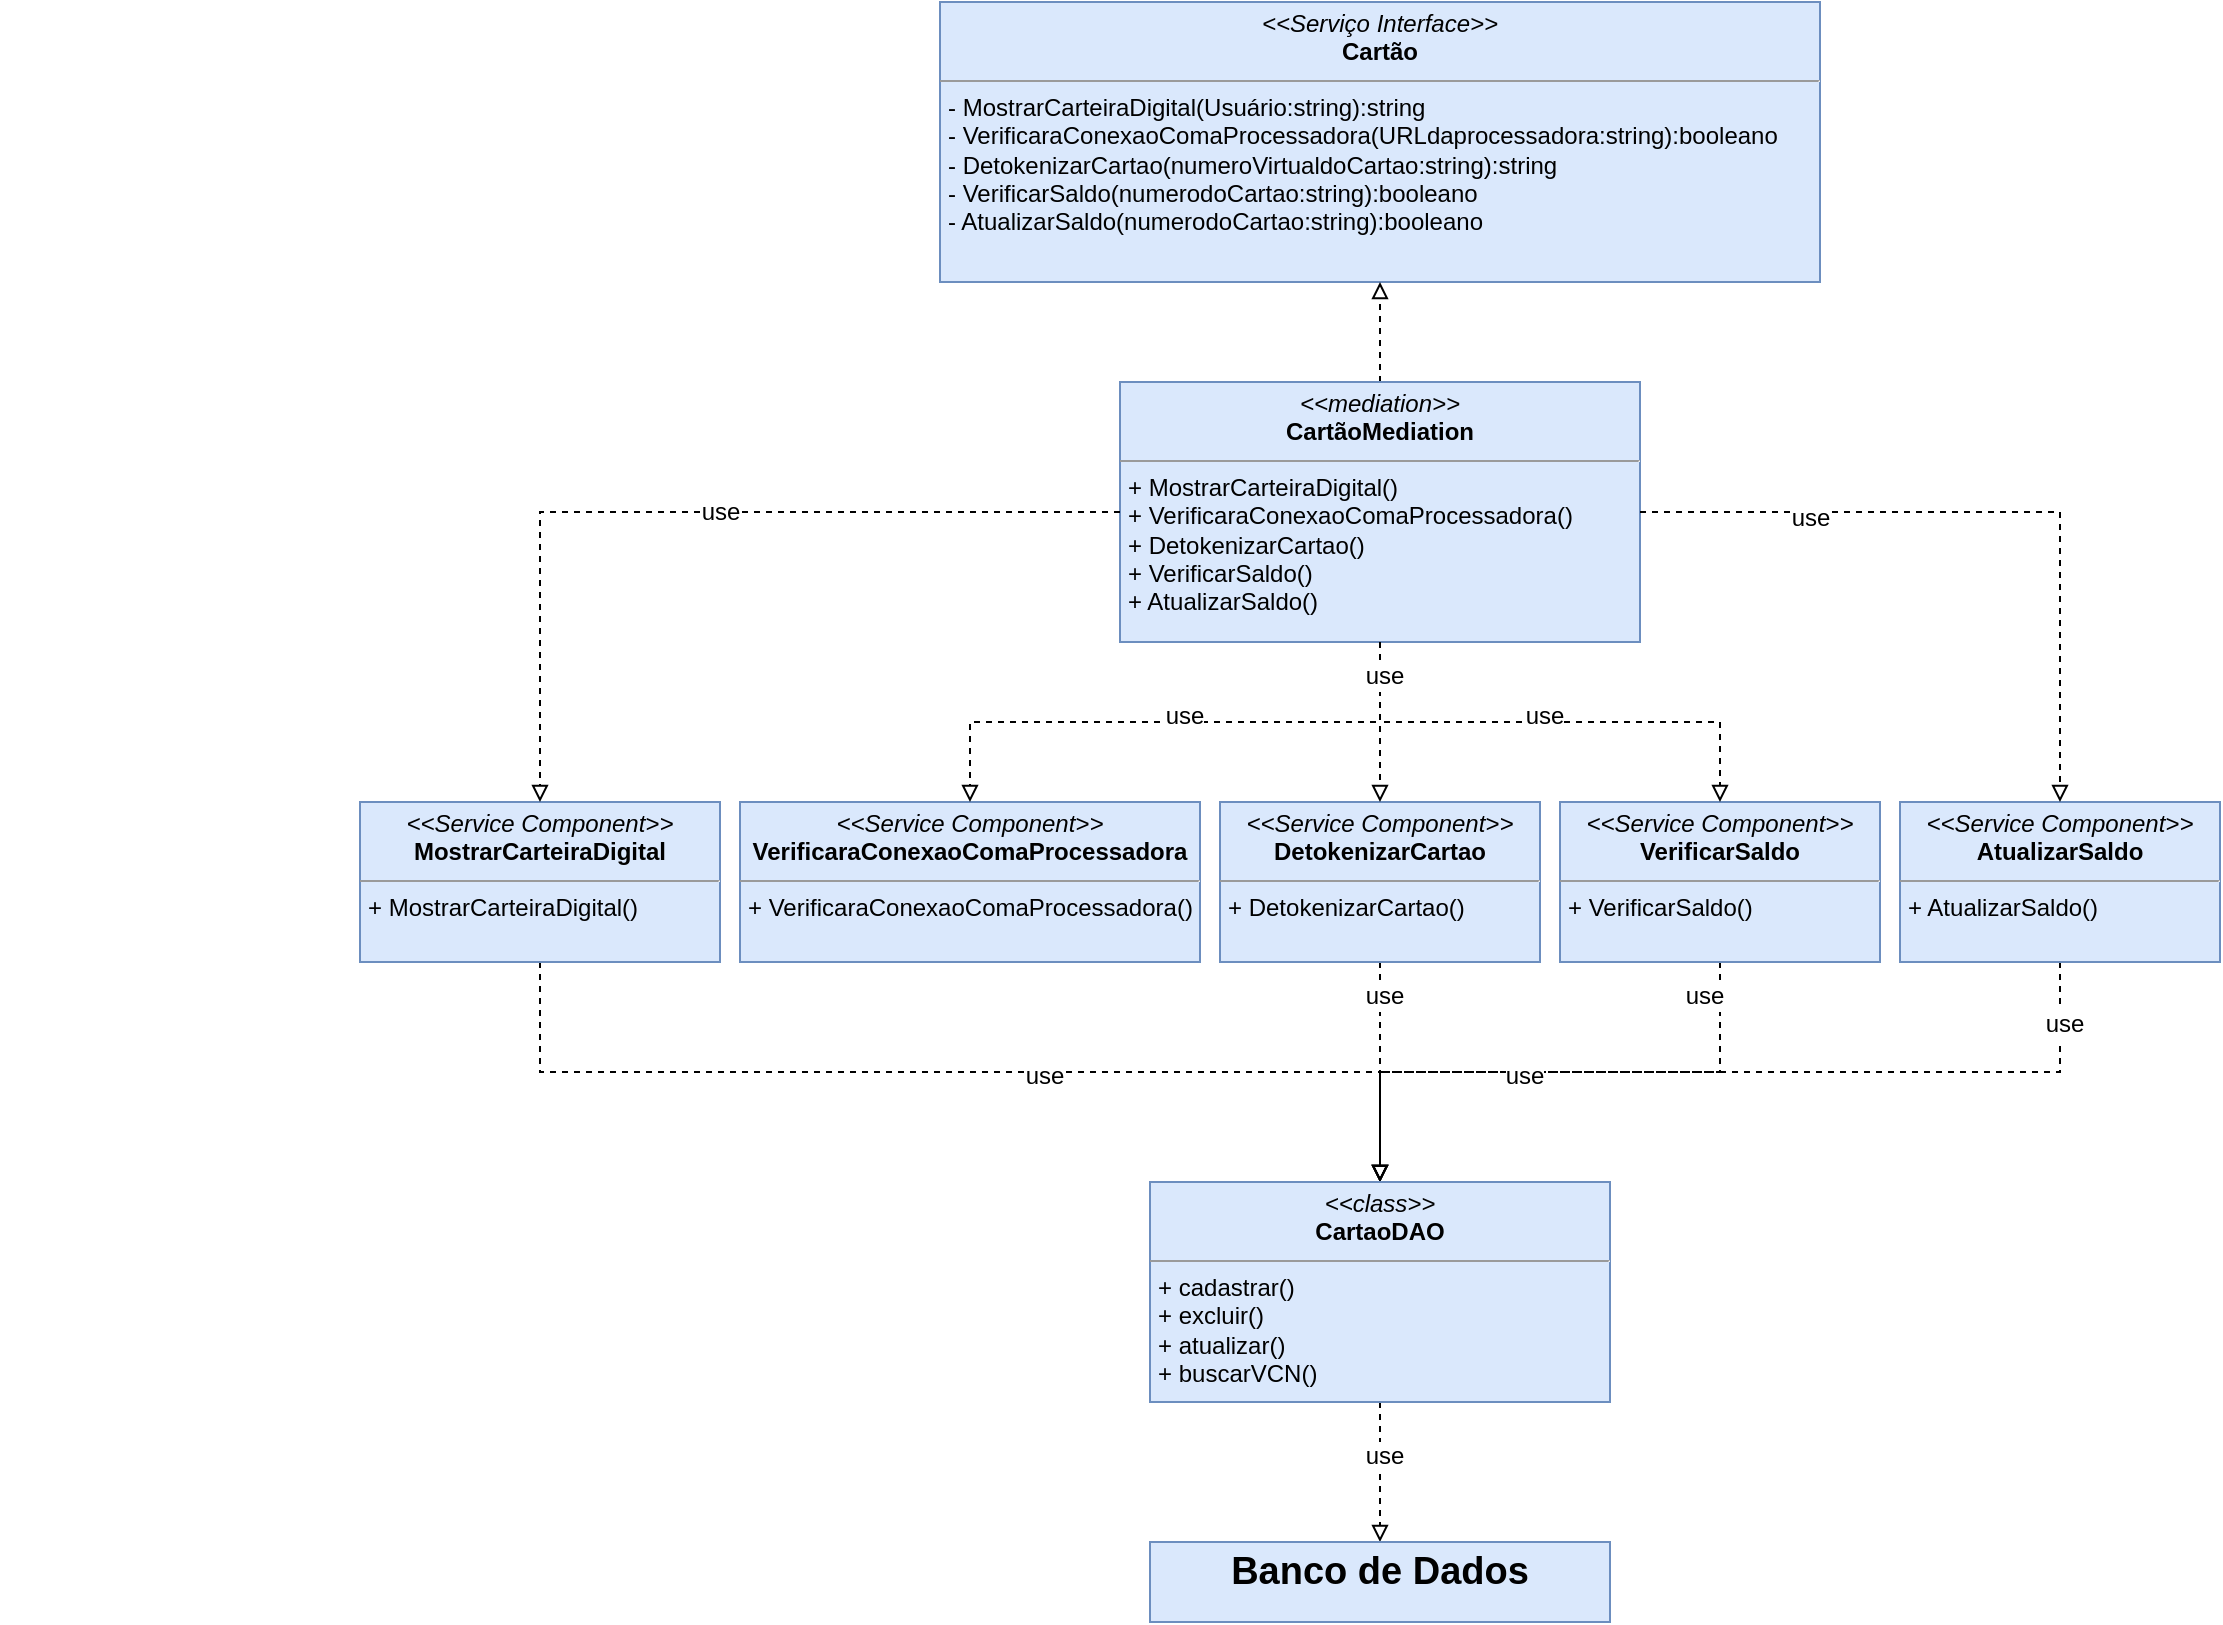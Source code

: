 <mxfile version="12.0.2" type="device" pages="1"><diagram id="5YaGn-QXK9n-1tK4ZP4o" name="Page-1"><mxGraphModel dx="2031" dy="1064" grid="1" gridSize="10" guides="1" tooltips="1" connect="1" arrows="1" fold="1" page="1" pageScale="1" pageWidth="827" pageHeight="1169" math="0" shadow="0"><root><mxCell id="0"/><mxCell id="1" parent="0"/><mxCell id="y5171uk85RbGQpOoXqor-14" value="&lt;p style=&quot;margin: 0px ; margin-top: 4px ; text-align: center&quot;&gt;&lt;i&gt;&amp;lt;&amp;lt;Serviço Interface&amp;gt;&amp;gt;&lt;/i&gt;&lt;br&gt;&lt;b&gt;Cartão&lt;/b&gt;&lt;/p&gt;&lt;hr size=&quot;1&quot;&gt;&lt;p style=&quot;margin: 0px ; margin-left: 4px&quot;&gt;- MostrarCarteiraDigital(Usuário:string):string&lt;/p&gt;&lt;p style=&quot;margin: 0px ; margin-left: 4px&quot;&gt;- VerificaraConexaoComaProcessadora(URLdaprocessadora:string):booleano&lt;/p&gt;&lt;p style=&quot;margin: 0px ; margin-left: 4px&quot;&gt;- DetokenizarCartao(numeroVirtualdoCartao:string):string&lt;/p&gt;&lt;p style=&quot;margin: 0px ; margin-left: 4px&quot;&gt;- VerificarSaldo(numerodoCartao:string):booleano&lt;/p&gt;&lt;p style=&quot;margin: 0px ; margin-left: 4px&quot;&gt;- AtualizarSaldo(numerodoCartao:string):booleano&lt;/p&gt;&lt;p style=&quot;margin: 0px ; margin-left: 4px&quot;&gt;&lt;br&gt;&lt;/p&gt;&lt;p style=&quot;margin: 0px ; margin-left: 4px&quot;&gt;&lt;br&gt;&lt;/p&gt;" style="verticalAlign=top;align=left;overflow=fill;fontSize=12;fontFamily=Helvetica;html=1;fillColor=#dae8fc;strokeColor=#6c8ebf;" parent="1" vertex="1"><mxGeometry x="300" y="60" width="440" height="140" as="geometry"/></mxCell><mxCell id="y5171uk85RbGQpOoXqor-17" style="edgeStyle=orthogonalEdgeStyle;rounded=0;orthogonalLoop=1;jettySize=auto;html=1;exitX=0.5;exitY=0;exitDx=0;exitDy=0;entryX=0.5;entryY=1;entryDx=0;entryDy=0;fontColor=#FFFFFF;dashed=1;endFill=0;endArrow=block;" parent="1" source="y5171uk85RbGQpOoXqor-15" target="y5171uk85RbGQpOoXqor-14" edge="1"><mxGeometry relative="1" as="geometry"/></mxCell><mxCell id="y5171uk85RbGQpOoXqor-15" value="&lt;p style=&quot;margin: 0px ; margin-top: 4px ; text-align: center&quot;&gt;&lt;i&gt;&amp;lt;&amp;lt;mediation&amp;gt;&amp;gt;&lt;/i&gt;&lt;br&gt;&lt;b&gt;CartãoMediation&lt;/b&gt;&lt;/p&gt;&lt;hr size=&quot;1&quot;&gt;&lt;p style=&quot;margin: 0px ; margin-left: 4px&quot;&gt;+ MostrarCarteiraDigital()&lt;/p&gt;&lt;p style=&quot;margin: 0px ; margin-left: 4px&quot;&gt;+ VerificaraConexaoComaProcessadora()&lt;/p&gt;&lt;p style=&quot;margin: 0px ; margin-left: 4px&quot;&gt;+ DetokenizarCartao()&lt;/p&gt;&lt;p style=&quot;margin: 0px ; margin-left: 4px&quot;&gt;+ VerificarSaldo()&lt;/p&gt;&lt;p style=&quot;margin: 0px ; margin-left: 4px&quot;&gt;+ AtualizarSaldo()&lt;/p&gt;" style="verticalAlign=top;align=left;overflow=fill;fontSize=12;fontFamily=Helvetica;html=1;fillColor=#dae8fc;strokeColor=#6c8ebf;" parent="1" vertex="1"><mxGeometry x="390" y="250" width="260" height="130" as="geometry"/></mxCell><mxCell id="EwH0YRqizWvkGSpBltOn-19" style="edgeStyle=orthogonalEdgeStyle;rounded=0;orthogonalLoop=1;jettySize=auto;html=1;exitX=0.5;exitY=1;exitDx=0;exitDy=0;entryX=0.5;entryY=0;entryDx=0;entryDy=0;endArrow=block;endFill=0;dashed=1;fontColor=#FFFFFF;" edge="1" parent="1" source="EwH0YRqizWvkGSpBltOn-1" target="EwH0YRqizWvkGSpBltOn-17"><mxGeometry relative="1" as="geometry"/></mxCell><mxCell id="EwH0YRqizWvkGSpBltOn-1" value="&lt;p style=&quot;margin: 0px ; margin-top: 4px ; text-align: center&quot;&gt;&lt;i&gt;&amp;lt;&amp;lt;Service Component&amp;gt;&amp;gt;&lt;/i&gt;&lt;br&gt;&lt;span style=&quot;text-align: left&quot;&gt;&lt;b&gt;MostrarCarteiraDigital&lt;/b&gt;&lt;/span&gt;&lt;br&gt;&lt;/p&gt;&lt;hr size=&quot;1&quot;&gt;&lt;p style=&quot;margin: 0px ; margin-left: 4px&quot;&gt;+ MostrarCarteiraDigital()&lt;/p&gt;&lt;p style=&quot;margin: 0px ; margin-left: 4px&quot;&gt;&lt;br&gt;&lt;/p&gt;" style="verticalAlign=top;align=left;overflow=fill;fontSize=12;fontFamily=Helvetica;html=1;fillColor=#dae8fc;strokeColor=#6c8ebf;" vertex="1" parent="1"><mxGeometry x="10" y="460" width="180" height="80" as="geometry"/></mxCell><mxCell id="EwH0YRqizWvkGSpBltOn-2" value="&lt;p style=&quot;margin: 0px ; margin-top: 4px ; text-align: center&quot;&gt;&lt;i&gt;&amp;lt;&amp;lt;Service Component&amp;gt;&amp;gt;&lt;/i&gt;&lt;br&gt;&lt;span style=&quot;text-align: left&quot;&gt;&lt;b&gt;VerificaraConexaoComaProcessadora&lt;/b&gt;&lt;/span&gt;&lt;br&gt;&lt;/p&gt;&lt;hr size=&quot;1&quot;&gt;&lt;p style=&quot;margin: 0px ; margin-left: 4px&quot;&gt;+ VerificaraConexaoComaProcessadora()&lt;/p&gt;&lt;p style=&quot;margin: 0px ; margin-left: 4px&quot;&gt;&lt;br&gt;&lt;/p&gt;" style="verticalAlign=top;align=left;overflow=fill;fontSize=12;fontFamily=Helvetica;html=1;fillColor=#dae8fc;strokeColor=#6c8ebf;" vertex="1" parent="1"><mxGeometry x="200" y="460" width="230" height="80" as="geometry"/></mxCell><mxCell id="EwH0YRqizWvkGSpBltOn-22" style="edgeStyle=orthogonalEdgeStyle;rounded=0;orthogonalLoop=1;jettySize=auto;html=1;exitX=0.5;exitY=1;exitDx=0;exitDy=0;endArrow=block;endFill=0;dashed=1;fontColor=#FFFFFF;" edge="1" parent="1" source="EwH0YRqizWvkGSpBltOn-3"><mxGeometry relative="1" as="geometry"><mxPoint x="520" y="650" as="targetPoint"/></mxGeometry></mxCell><mxCell id="EwH0YRqizWvkGSpBltOn-3" value="&lt;p style=&quot;margin: 0px ; margin-top: 4px ; text-align: center&quot;&gt;&lt;i&gt;&amp;lt;&amp;lt;Service Component&amp;gt;&amp;gt;&lt;/i&gt;&lt;br&gt;&lt;span style=&quot;text-align: left&quot;&gt;&lt;b&gt;DetokenizarCartao&lt;/b&gt;&lt;/span&gt;&lt;br&gt;&lt;/p&gt;&lt;hr size=&quot;1&quot;&gt;&lt;p style=&quot;margin: 0px ; margin-left: 4px&quot;&gt;+ DetokenizarCartao()&lt;/p&gt;&lt;p style=&quot;margin: 0px ; margin-left: 4px&quot;&gt;&lt;br&gt;&lt;/p&gt;" style="verticalAlign=top;align=left;overflow=fill;fontSize=12;fontFamily=Helvetica;html=1;fillColor=#dae8fc;strokeColor=#6c8ebf;" vertex="1" parent="1"><mxGeometry x="440" y="460" width="160" height="80" as="geometry"/></mxCell><mxCell id="EwH0YRqizWvkGSpBltOn-21" style="edgeStyle=orthogonalEdgeStyle;rounded=0;orthogonalLoop=1;jettySize=auto;html=1;exitX=0.5;exitY=1;exitDx=0;exitDy=0;entryX=0.5;entryY=0;entryDx=0;entryDy=0;endArrow=block;endFill=0;dashed=1;fontColor=#FFFFFF;" edge="1" parent="1" source="EwH0YRqizWvkGSpBltOn-4" target="EwH0YRqizWvkGSpBltOn-17"><mxGeometry relative="1" as="geometry"/></mxCell><mxCell id="EwH0YRqizWvkGSpBltOn-4" value="&lt;p style=&quot;margin: 4px 0px 0px ; text-align: center&quot;&gt;&lt;i&gt;&amp;lt;&amp;lt;Service Component&amp;gt;&amp;gt;&lt;/i&gt;&lt;br&gt;&lt;b&gt;VerificarSaldo&lt;/b&gt;&lt;/p&gt;&lt;hr size=&quot;1&quot;&gt;&lt;p style=&quot;margin: 0px ; margin-left: 4px&quot;&gt;+ VerificarSaldo()&lt;/p&gt;&lt;p style=&quot;margin: 0px ; margin-left: 4px&quot;&gt;&lt;br&gt;&lt;/p&gt;" style="verticalAlign=top;align=left;overflow=fill;fontSize=12;fontFamily=Helvetica;html=1;fillColor=#dae8fc;strokeColor=#6c8ebf;" vertex="1" parent="1"><mxGeometry x="610" y="460" width="160" height="80" as="geometry"/></mxCell><mxCell id="EwH0YRqizWvkGSpBltOn-20" style="edgeStyle=orthogonalEdgeStyle;rounded=0;orthogonalLoop=1;jettySize=auto;html=1;exitX=0.5;exitY=1;exitDx=0;exitDy=0;entryX=0.5;entryY=0;entryDx=0;entryDy=0;endArrow=block;endFill=0;dashed=1;fontColor=#FFFFFF;" edge="1" parent="1" source="EwH0YRqizWvkGSpBltOn-5" target="EwH0YRqizWvkGSpBltOn-17"><mxGeometry relative="1" as="geometry"/></mxCell><mxCell id="EwH0YRqizWvkGSpBltOn-5" value="&lt;p style=&quot;margin: 4px 0px 0px ; text-align: center&quot;&gt;&lt;i&gt;&amp;lt;&amp;lt;Service Component&amp;gt;&amp;gt;&lt;/i&gt;&lt;br&gt;&lt;b&gt;AtualizarSaldo&lt;/b&gt;&lt;/p&gt;&lt;hr size=&quot;1&quot;&gt;&lt;p style=&quot;margin: 0px ; margin-left: 4px&quot;&gt;+ AtualizarSaldo()&lt;/p&gt;&lt;p style=&quot;margin: 0px ; margin-left: 4px&quot;&gt;&lt;br&gt;&lt;/p&gt;" style="verticalAlign=top;align=left;overflow=fill;fontSize=12;fontFamily=Helvetica;html=1;fillColor=#dae8fc;strokeColor=#6c8ebf;" vertex="1" parent="1"><mxGeometry x="780" y="460" width="160" height="80" as="geometry"/></mxCell><mxCell id="EwH0YRqizWvkGSpBltOn-7" style="edgeStyle=orthogonalEdgeStyle;rounded=0;orthogonalLoop=1;jettySize=auto;html=1;exitX=0;exitY=0.5;exitDx=0;exitDy=0;entryX=0.5;entryY=0;entryDx=0;entryDy=0;fontColor=#FFFFFF;dashed=1;endArrow=block;endFill=0;" edge="1" parent="1" source="y5171uk85RbGQpOoXqor-15" target="EwH0YRqizWvkGSpBltOn-1"><mxGeometry relative="1" as="geometry"><mxPoint x="530" y="260" as="sourcePoint"/><mxPoint x="530" y="210" as="targetPoint"/></mxGeometry></mxCell><mxCell id="EwH0YRqizWvkGSpBltOn-12" value="use" style="text;html=1;resizable=0;points=[];align=center;verticalAlign=middle;labelBackgroundColor=#ffffff;" vertex="1" connectable="0" parent="EwH0YRqizWvkGSpBltOn-7"><mxGeometry x="-0.14" y="6" relative="1" as="geometry"><mxPoint x="-13" y="-6" as="offset"/></mxGeometry></mxCell><mxCell id="EwH0YRqizWvkGSpBltOn-8" style="edgeStyle=orthogonalEdgeStyle;rounded=0;orthogonalLoop=1;jettySize=auto;html=1;exitX=1;exitY=0.5;exitDx=0;exitDy=0;entryX=0.5;entryY=0;entryDx=0;entryDy=0;fontColor=#FFFFFF;dashed=1;endFill=0;endArrow=block;" edge="1" parent="1" source="y5171uk85RbGQpOoXqor-15" target="EwH0YRqizWvkGSpBltOn-5"><mxGeometry relative="1" as="geometry"><mxPoint x="400" y="325" as="sourcePoint"/><mxPoint x="110" y="470" as="targetPoint"/></mxGeometry></mxCell><mxCell id="EwH0YRqizWvkGSpBltOn-9" style="edgeStyle=orthogonalEdgeStyle;rounded=0;orthogonalLoop=1;jettySize=auto;html=1;exitX=0.5;exitY=1;exitDx=0;exitDy=0;entryX=0.5;entryY=0;entryDx=0;entryDy=0;fontColor=#FFFFFF;dashed=1;endFill=0;endArrow=block;" edge="1" parent="1" source="y5171uk85RbGQpOoXqor-15" target="EwH0YRqizWvkGSpBltOn-2"><mxGeometry relative="1" as="geometry"><mxPoint x="660" y="325" as="sourcePoint"/><mxPoint x="870" y="470" as="targetPoint"/></mxGeometry></mxCell><mxCell id="EwH0YRqizWvkGSpBltOn-10" style="edgeStyle=orthogonalEdgeStyle;rounded=0;orthogonalLoop=1;jettySize=auto;html=1;exitX=0.5;exitY=1;exitDx=0;exitDy=0;fontColor=#FFFFFF;dashed=1;endFill=0;endArrow=block;" edge="1" parent="1" source="y5171uk85RbGQpOoXqor-15" target="EwH0YRqizWvkGSpBltOn-3"><mxGeometry relative="1" as="geometry"><mxPoint x="530" y="390" as="sourcePoint"/><mxPoint x="325" y="470" as="targetPoint"/></mxGeometry></mxCell><mxCell id="EwH0YRqizWvkGSpBltOn-11" style="edgeStyle=orthogonalEdgeStyle;rounded=0;orthogonalLoop=1;jettySize=auto;html=1;exitX=0.5;exitY=1;exitDx=0;exitDy=0;fontColor=#FFFFFF;dashed=1;entryX=0.5;entryY=0;entryDx=0;entryDy=0;endFill=0;endArrow=block;" edge="1" parent="1" source="y5171uk85RbGQpOoXqor-15" target="EwH0YRqizWvkGSpBltOn-4"><mxGeometry relative="1" as="geometry"><mxPoint x="530" y="390" as="sourcePoint"/><mxPoint x="530" y="470" as="targetPoint"/></mxGeometry></mxCell><mxCell id="EwH0YRqizWvkGSpBltOn-13" value="use" style="text;html=1;resizable=0;points=[];align=center;verticalAlign=middle;labelBackgroundColor=#ffffff;" vertex="1" connectable="0" parent="1"><mxGeometry x="213" y="331" as="geometry"><mxPoint x="522" y="-13" as="offset"/></mxGeometry></mxCell><mxCell id="EwH0YRqizWvkGSpBltOn-14" value="use" style="text;html=1;resizable=0;points=[];align=center;verticalAlign=middle;labelBackgroundColor=#ffffff;" vertex="1" connectable="0" parent="1"><mxGeometry x="80" y="430" as="geometry"><mxPoint x="522" y="-13" as="offset"/></mxGeometry></mxCell><mxCell id="EwH0YRqizWvkGSpBltOn-15" value="use" style="text;html=1;resizable=0;points=[];align=center;verticalAlign=middle;labelBackgroundColor=#ffffff;" vertex="1" connectable="0" parent="1"><mxGeometry x="-100" y="430" as="geometry"><mxPoint x="522" y="-13" as="offset"/></mxGeometry></mxCell><mxCell id="EwH0YRqizWvkGSpBltOn-16" value="use" style="text;html=1;resizable=0;points=[];align=center;verticalAlign=middle;labelBackgroundColor=#ffffff;" vertex="1" connectable="0" parent="1"><mxGeometry y="410" as="geometry"><mxPoint x="522" y="-13" as="offset"/></mxGeometry></mxCell><mxCell id="EwH0YRqizWvkGSpBltOn-29" style="edgeStyle=orthogonalEdgeStyle;rounded=0;orthogonalLoop=1;jettySize=auto;html=1;exitX=0.5;exitY=1;exitDx=0;exitDy=0;entryX=0.5;entryY=0;entryDx=0;entryDy=0;endArrow=block;endFill=0;fontSize=11;dashed=1;fontColor=#FFFFFF;" edge="1" parent="1" source="EwH0YRqizWvkGSpBltOn-17" target="EwH0YRqizWvkGSpBltOn-23"><mxGeometry relative="1" as="geometry"/></mxCell><mxCell id="EwH0YRqizWvkGSpBltOn-17" value="&lt;p style=&quot;margin: 0px ; margin-top: 4px ; text-align: center&quot;&gt;&lt;i&gt;&amp;lt;&amp;lt;class&amp;gt;&amp;gt;&lt;/i&gt;&lt;br&gt;&lt;span style=&quot;text-align: left&quot;&gt;&lt;b&gt;CartaoDAO&lt;/b&gt;&lt;/span&gt;&lt;br&gt;&lt;/p&gt;&lt;hr size=&quot;1&quot;&gt;&lt;p style=&quot;margin: 0px ; margin-left: 4px&quot;&gt;+ cadastrar()&lt;/p&gt;&lt;p style=&quot;margin: 0px ; margin-left: 4px&quot;&gt;+ excluir()&lt;/p&gt;&lt;p style=&quot;margin: 0px ; margin-left: 4px&quot;&gt;+ atualizar()&lt;/p&gt;&lt;p style=&quot;margin: 0px ; margin-left: 4px&quot;&gt;+ buscarVCN()&lt;/p&gt;&lt;p style=&quot;margin: 0px ; margin-left: 4px&quot;&gt;&lt;br&gt;&lt;/p&gt;" style="verticalAlign=top;align=left;overflow=fill;fontSize=12;fontFamily=Helvetica;html=1;fillColor=#dae8fc;strokeColor=#6c8ebf;" vertex="1" parent="1"><mxGeometry x="405" y="650" width="230" height="110" as="geometry"/></mxCell><mxCell id="EwH0YRqizWvkGSpBltOn-23" value="&lt;p style=&quot;margin: 4px 0px 0px; font-size: 19px;&quot;&gt;Banco de Dados&lt;/p&gt;&lt;p style=&quot;margin: 0px 0px 0px 4px; font-size: 19px;&quot;&gt;&lt;br style=&quot;font-size: 19px;&quot;&gt;&lt;/p&gt;" style="verticalAlign=middle;align=center;overflow=fill;fontSize=19;fontFamily=Helvetica;html=1;fillColor=#dae8fc;strokeColor=#6c8ebf;fontStyle=1;labelPosition=center;verticalLabelPosition=middle;spacingBottom=10;spacingTop=-10;" vertex="1" parent="1"><mxGeometry x="405" y="830" width="230" height="40" as="geometry"/></mxCell><mxCell id="EwH0YRqizWvkGSpBltOn-24" value="use" style="text;html=1;resizable=0;points=[];align=center;verticalAlign=middle;labelBackgroundColor=#ffffff;" vertex="1" connectable="0" parent="1"><mxGeometry x="-170" y="610" as="geometry"><mxPoint x="522" y="-13" as="offset"/></mxGeometry></mxCell><mxCell id="EwH0YRqizWvkGSpBltOn-25" value="use" style="text;html=1;resizable=0;points=[];align=center;verticalAlign=middle;labelBackgroundColor=#ffffff;" vertex="1" connectable="0" parent="1"><mxGeometry x="70" y="610" as="geometry"><mxPoint x="522" y="-13" as="offset"/></mxGeometry></mxCell><mxCell id="EwH0YRqizWvkGSpBltOn-26" value="use" style="text;html=1;resizable=0;points=[];align=center;verticalAlign=middle;labelBackgroundColor=#ffffff;" vertex="1" connectable="0" parent="1"><mxGeometry y="570" as="geometry"><mxPoint x="522" y="-13" as="offset"/></mxGeometry></mxCell><mxCell id="EwH0YRqizWvkGSpBltOn-27" value="use" style="text;html=1;resizable=0;points=[];align=center;verticalAlign=middle;labelBackgroundColor=#ffffff;" vertex="1" connectable="0" parent="1"><mxGeometry x="160" y="570" as="geometry"><mxPoint x="522" y="-13" as="offset"/></mxGeometry></mxCell><mxCell id="EwH0YRqizWvkGSpBltOn-28" value="use" style="text;html=1;resizable=0;points=[];align=center;verticalAlign=middle;labelBackgroundColor=#ffffff;" vertex="1" connectable="0" parent="1"><mxGeometry x="340" y="584" as="geometry"><mxPoint x="522" y="-13" as="offset"/></mxGeometry></mxCell><mxCell id="EwH0YRqizWvkGSpBltOn-30" value="use" style="text;html=1;resizable=0;points=[];align=center;verticalAlign=middle;labelBackgroundColor=#ffffff;" vertex="1" connectable="0" parent="1"><mxGeometry y="800" as="geometry"><mxPoint x="522" y="-13" as="offset"/></mxGeometry></mxCell></root></mxGraphModel></diagram></mxfile>